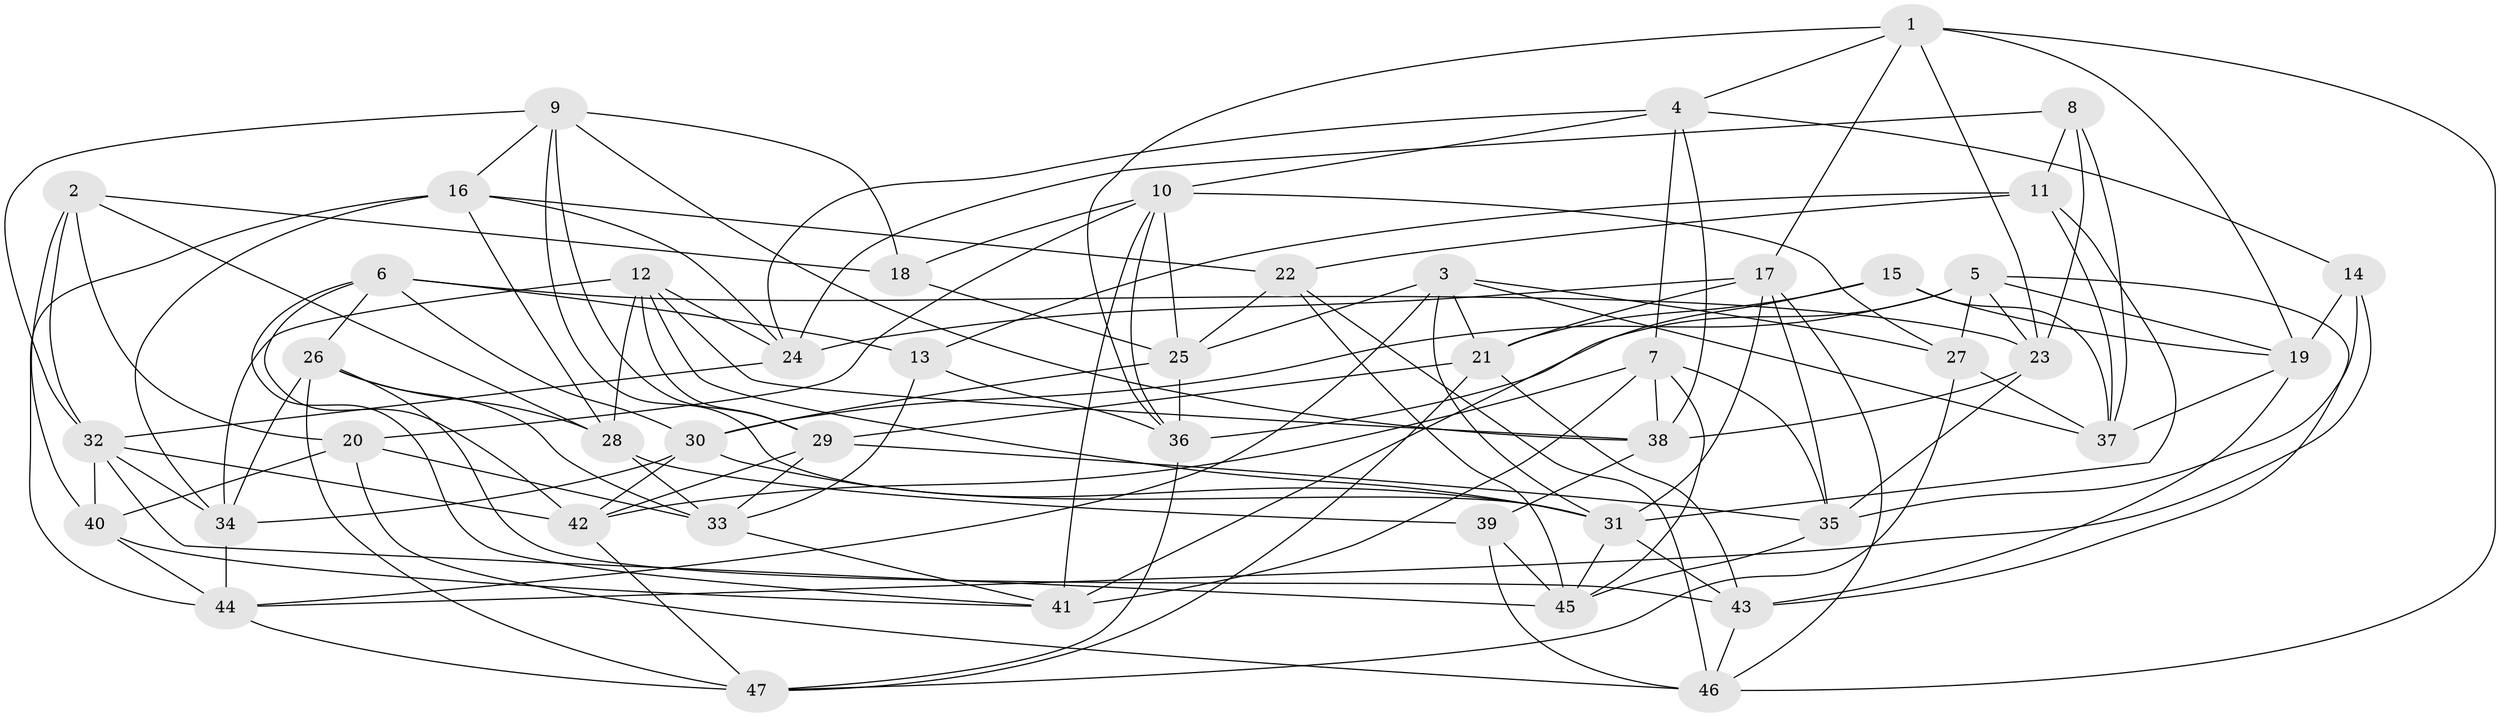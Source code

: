 // original degree distribution, {4: 1.0}
// Generated by graph-tools (version 1.1) at 2025/50/03/09/25 03:50:53]
// undirected, 47 vertices, 134 edges
graph export_dot {
graph [start="1"]
  node [color=gray90,style=filled];
  1;
  2;
  3;
  4;
  5;
  6;
  7;
  8;
  9;
  10;
  11;
  12;
  13;
  14;
  15;
  16;
  17;
  18;
  19;
  20;
  21;
  22;
  23;
  24;
  25;
  26;
  27;
  28;
  29;
  30;
  31;
  32;
  33;
  34;
  35;
  36;
  37;
  38;
  39;
  40;
  41;
  42;
  43;
  44;
  45;
  46;
  47;
  1 -- 4 [weight=1.0];
  1 -- 17 [weight=1.0];
  1 -- 19 [weight=1.0];
  1 -- 23 [weight=1.0];
  1 -- 36 [weight=1.0];
  1 -- 46 [weight=1.0];
  2 -- 18 [weight=1.0];
  2 -- 20 [weight=2.0];
  2 -- 28 [weight=1.0];
  2 -- 32 [weight=1.0];
  2 -- 40 [weight=1.0];
  3 -- 21 [weight=1.0];
  3 -- 25 [weight=1.0];
  3 -- 27 [weight=1.0];
  3 -- 31 [weight=1.0];
  3 -- 37 [weight=1.0];
  3 -- 44 [weight=1.0];
  4 -- 7 [weight=1.0];
  4 -- 10 [weight=1.0];
  4 -- 14 [weight=1.0];
  4 -- 24 [weight=1.0];
  4 -- 38 [weight=1.0];
  5 -- 19 [weight=1.0];
  5 -- 23 [weight=1.0];
  5 -- 27 [weight=1.0];
  5 -- 30 [weight=1.0];
  5 -- 36 [weight=1.0];
  5 -- 43 [weight=1.0];
  6 -- 13 [weight=1.0];
  6 -- 23 [weight=1.0];
  6 -- 26 [weight=1.0];
  6 -- 30 [weight=1.0];
  6 -- 41 [weight=1.0];
  6 -- 42 [weight=1.0];
  7 -- 35 [weight=1.0];
  7 -- 38 [weight=1.0];
  7 -- 41 [weight=1.0];
  7 -- 42 [weight=1.0];
  7 -- 45 [weight=1.0];
  8 -- 11 [weight=1.0];
  8 -- 23 [weight=1.0];
  8 -- 24 [weight=1.0];
  8 -- 37 [weight=1.0];
  9 -- 16 [weight=1.0];
  9 -- 18 [weight=1.0];
  9 -- 29 [weight=1.0];
  9 -- 31 [weight=1.0];
  9 -- 32 [weight=1.0];
  9 -- 38 [weight=1.0];
  10 -- 18 [weight=1.0];
  10 -- 20 [weight=1.0];
  10 -- 25 [weight=1.0];
  10 -- 27 [weight=2.0];
  10 -- 36 [weight=1.0];
  10 -- 41 [weight=1.0];
  11 -- 13 [weight=1.0];
  11 -- 22 [weight=2.0];
  11 -- 31 [weight=1.0];
  11 -- 37 [weight=1.0];
  12 -- 24 [weight=1.0];
  12 -- 28 [weight=1.0];
  12 -- 29 [weight=1.0];
  12 -- 31 [weight=1.0];
  12 -- 34 [weight=1.0];
  12 -- 38 [weight=1.0];
  13 -- 33 [weight=1.0];
  13 -- 36 [weight=1.0];
  14 -- 19 [weight=1.0];
  14 -- 35 [weight=1.0];
  14 -- 44 [weight=1.0];
  15 -- 19 [weight=1.0];
  15 -- 21 [weight=1.0];
  15 -- 37 [weight=1.0];
  15 -- 41 [weight=1.0];
  16 -- 22 [weight=1.0];
  16 -- 24 [weight=1.0];
  16 -- 28 [weight=1.0];
  16 -- 34 [weight=1.0];
  16 -- 44 [weight=1.0];
  17 -- 21 [weight=1.0];
  17 -- 24 [weight=1.0];
  17 -- 31 [weight=1.0];
  17 -- 35 [weight=1.0];
  17 -- 46 [weight=1.0];
  18 -- 25 [weight=1.0];
  19 -- 37 [weight=1.0];
  19 -- 43 [weight=1.0];
  20 -- 33 [weight=1.0];
  20 -- 40 [weight=1.0];
  20 -- 46 [weight=1.0];
  21 -- 29 [weight=1.0];
  21 -- 43 [weight=1.0];
  21 -- 47 [weight=1.0];
  22 -- 25 [weight=1.0];
  22 -- 45 [weight=1.0];
  22 -- 46 [weight=1.0];
  23 -- 35 [weight=1.0];
  23 -- 38 [weight=1.0];
  24 -- 32 [weight=1.0];
  25 -- 30 [weight=1.0];
  25 -- 36 [weight=1.0];
  26 -- 28 [weight=1.0];
  26 -- 33 [weight=1.0];
  26 -- 34 [weight=1.0];
  26 -- 43 [weight=1.0];
  26 -- 47 [weight=1.0];
  27 -- 37 [weight=1.0];
  27 -- 47 [weight=1.0];
  28 -- 33 [weight=1.0];
  28 -- 39 [weight=1.0];
  29 -- 33 [weight=1.0];
  29 -- 35 [weight=1.0];
  29 -- 42 [weight=1.0];
  30 -- 31 [weight=1.0];
  30 -- 34 [weight=1.0];
  30 -- 42 [weight=1.0];
  31 -- 43 [weight=1.0];
  31 -- 45 [weight=1.0];
  32 -- 34 [weight=1.0];
  32 -- 40 [weight=2.0];
  32 -- 42 [weight=1.0];
  32 -- 45 [weight=1.0];
  33 -- 41 [weight=1.0];
  34 -- 44 [weight=1.0];
  35 -- 45 [weight=1.0];
  36 -- 47 [weight=1.0];
  38 -- 39 [weight=1.0];
  39 -- 45 [weight=1.0];
  39 -- 46 [weight=1.0];
  40 -- 41 [weight=1.0];
  40 -- 44 [weight=1.0];
  42 -- 47 [weight=1.0];
  43 -- 46 [weight=1.0];
  44 -- 47 [weight=1.0];
}
